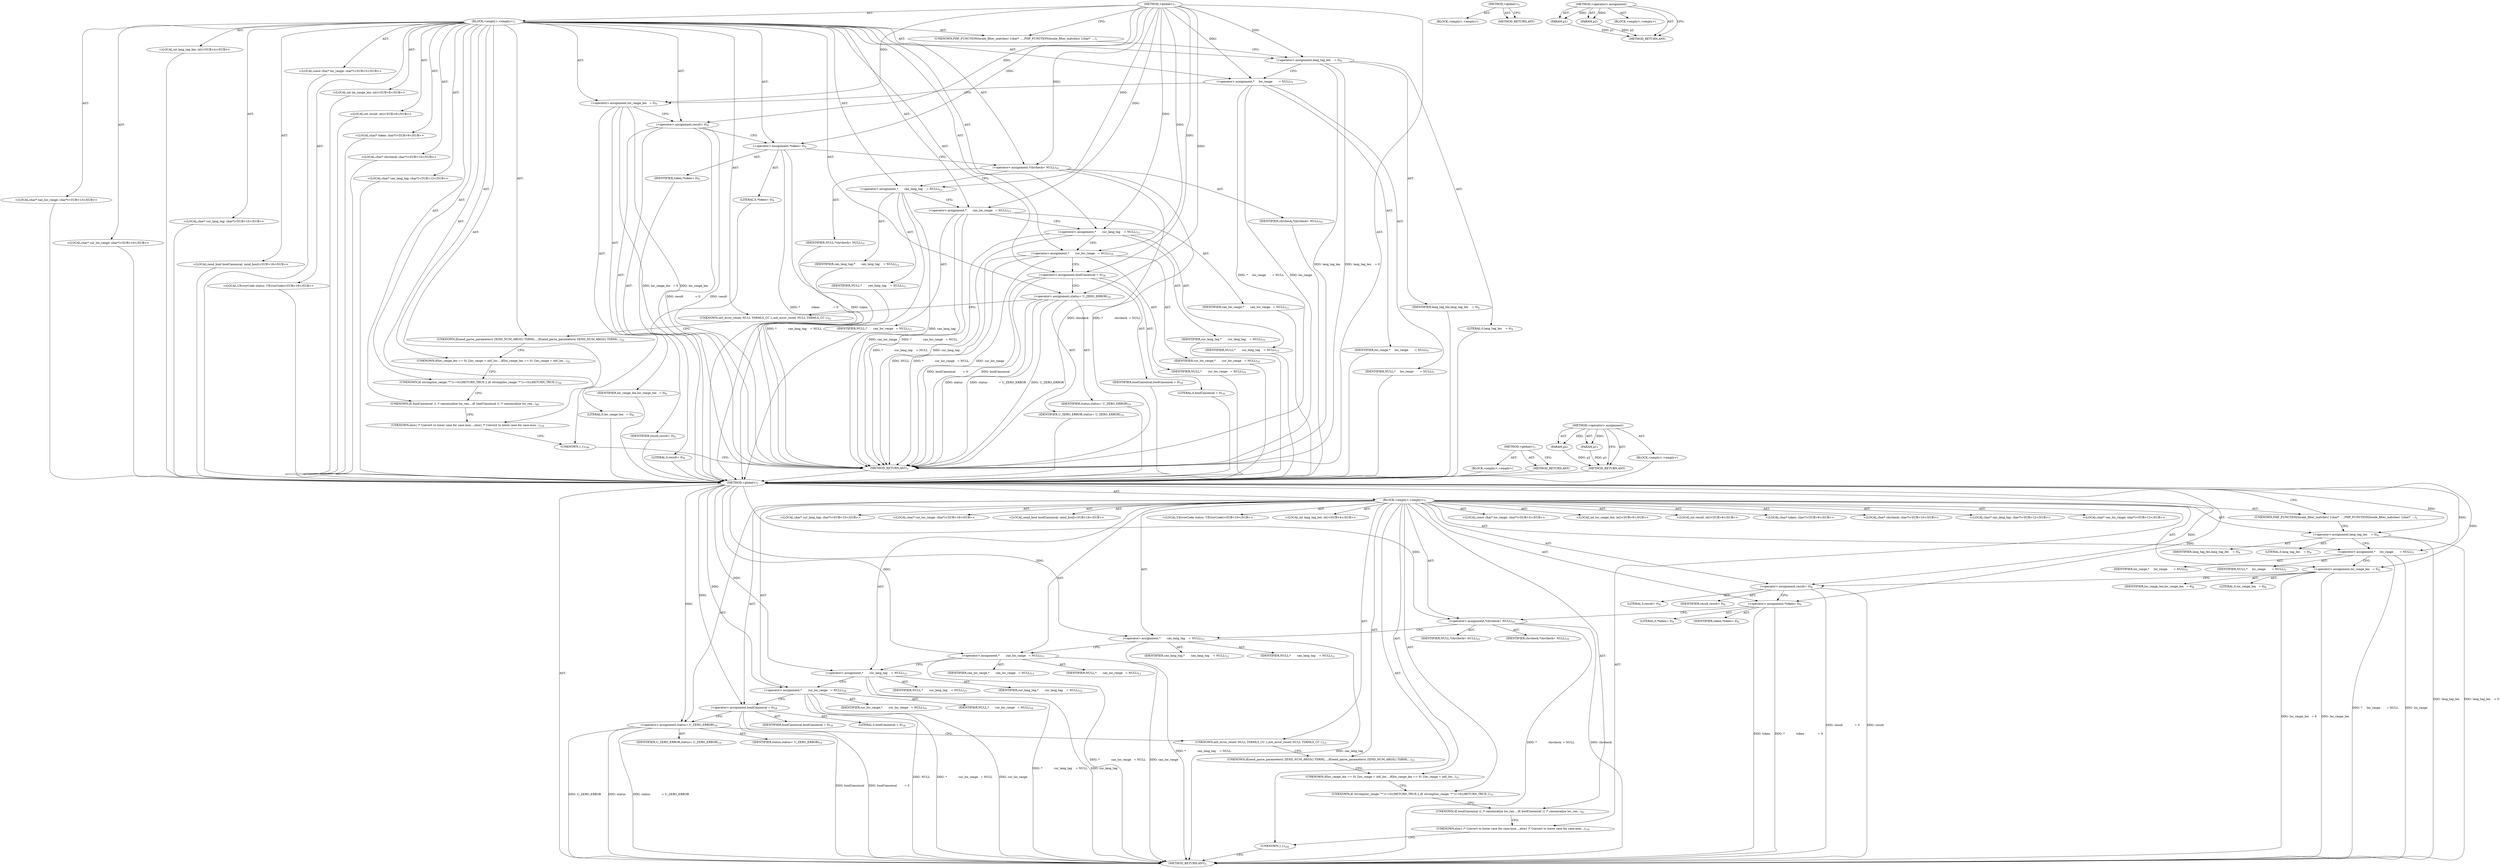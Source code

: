 digraph "&lt;operator&gt;.assignment" {
vulnerable_6 [label=<(METHOD,&lt;global&gt;)<SUB>1</SUB>>];
vulnerable_7 [label=<(BLOCK,&lt;empty&gt;,&lt;empty&gt;)<SUB>1</SUB>>];
vulnerable_8 [label=<(UNKNOWN,PHP_FUNCTION(locale_filter_matches)
 {
	char*  ...,PHP_FUNCTION(locale_filter_matches)
 {
	char*  ...)<SUB>1</SUB>>];
vulnerable_9 [label="<(LOCAL,int lang_tag_len: int)<SUB>4</SUB>>"];
vulnerable_10 [label=<(&lt;operator&gt;.assignment,lang_tag_len    = 0)<SUB>4</SUB>>];
vulnerable_11 [label=<(IDENTIFIER,lang_tag_len,lang_tag_len    = 0)<SUB>4</SUB>>];
vulnerable_12 [label=<(LITERAL,0,lang_tag_len    = 0)<SUB>4</SUB>>];
vulnerable_13 [label="<(LOCAL,const char* loc_range: char*)<SUB>5</SUB>>"];
vulnerable_14 [label=<(&lt;operator&gt;.assignment,*     loc_range       = NULL)<SUB>5</SUB>>];
vulnerable_15 [label=<(IDENTIFIER,loc_range,*     loc_range       = NULL)<SUB>5</SUB>>];
vulnerable_16 [label=<(IDENTIFIER,NULL,*     loc_range       = NULL)<SUB>5</SUB>>];
vulnerable_17 [label="<(LOCAL,int loc_range_len: int)<SUB>6</SUB>>"];
vulnerable_18 [label=<(&lt;operator&gt;.assignment,loc_range_len   = 0)<SUB>6</SUB>>];
vulnerable_19 [label=<(IDENTIFIER,loc_range_len,loc_range_len   = 0)<SUB>6</SUB>>];
vulnerable_20 [label=<(LITERAL,0,loc_range_len   = 0)<SUB>6</SUB>>];
vulnerable_21 [label="<(LOCAL,int result: int)<SUB>8</SUB>>"];
vulnerable_22 [label=<(&lt;operator&gt;.assignment,result		= 0)<SUB>8</SUB>>];
vulnerable_23 [label=<(IDENTIFIER,result,result		= 0)<SUB>8</SUB>>];
vulnerable_24 [label=<(LITERAL,0,result		= 0)<SUB>8</SUB>>];
vulnerable_25 [label="<(LOCAL,char* token: char*)<SUB>9</SUB>>"];
vulnerable_26 [label=<(&lt;operator&gt;.assignment,*		token		= 0)<SUB>9</SUB>>];
vulnerable_27 [label=<(IDENTIFIER,token,*		token		= 0)<SUB>9</SUB>>];
vulnerable_28 [label=<(LITERAL,0,*		token		= 0)<SUB>9</SUB>>];
vulnerable_29 [label="<(LOCAL,char* chrcheck: char*)<SUB>10</SUB>>"];
vulnerable_30 [label=<(&lt;operator&gt;.assignment,*		chrcheck	= NULL)<SUB>10</SUB>>];
vulnerable_31 [label=<(IDENTIFIER,chrcheck,*		chrcheck	= NULL)<SUB>10</SUB>>];
vulnerable_32 [label=<(IDENTIFIER,NULL,*		chrcheck	= NULL)<SUB>10</SUB>>];
vulnerable_33 [label="<(LOCAL,char* can_lang_tag: char*)<SUB>12</SUB>>"];
vulnerable_34 [label=<(&lt;operator&gt;.assignment,*       	can_lang_tag    = NULL)<SUB>12</SUB>>];
vulnerable_35 [label=<(IDENTIFIER,can_lang_tag,*       	can_lang_tag    = NULL)<SUB>12</SUB>>];
vulnerable_36 [label=<(IDENTIFIER,NULL,*       	can_lang_tag    = NULL)<SUB>12</SUB>>];
vulnerable_37 [label="<(LOCAL,char* can_loc_range: char*)<SUB>13</SUB>>"];
vulnerable_38 [label=<(&lt;operator&gt;.assignment,*       	can_loc_range   = NULL)<SUB>13</SUB>>];
vulnerable_39 [label=<(IDENTIFIER,can_loc_range,*       	can_loc_range   = NULL)<SUB>13</SUB>>];
vulnerable_40 [label=<(IDENTIFIER,NULL,*       	can_loc_range   = NULL)<SUB>13</SUB>>];
vulnerable_41 [label="<(LOCAL,char* cur_lang_tag: char*)<SUB>15</SUB>>"];
vulnerable_42 [label=<(&lt;operator&gt;.assignment,*       	cur_lang_tag    = NULL)<SUB>15</SUB>>];
vulnerable_43 [label=<(IDENTIFIER,cur_lang_tag,*       	cur_lang_tag    = NULL)<SUB>15</SUB>>];
vulnerable_44 [label=<(IDENTIFIER,NULL,*       	cur_lang_tag    = NULL)<SUB>15</SUB>>];
vulnerable_45 [label="<(LOCAL,char* cur_loc_range: char*)<SUB>16</SUB>>"];
vulnerable_46 [label=<(&lt;operator&gt;.assignment,*       	cur_loc_range   = NULL)<SUB>16</SUB>>];
vulnerable_47 [label=<(IDENTIFIER,cur_loc_range,*       	cur_loc_range   = NULL)<SUB>16</SUB>>];
vulnerable_48 [label=<(IDENTIFIER,NULL,*       	cur_loc_range   = NULL)<SUB>16</SUB>>];
vulnerable_49 [label="<(LOCAL,zend_bool boolCanonical: zend_bool)<SUB>18</SUB>>"];
vulnerable_50 [label=<(&lt;operator&gt;.assignment,boolCanonical 	= 0)<SUB>18</SUB>>];
vulnerable_51 [label=<(IDENTIFIER,boolCanonical,boolCanonical 	= 0)<SUB>18</SUB>>];
vulnerable_52 [label=<(LITERAL,0,boolCanonical 	= 0)<SUB>18</SUB>>];
vulnerable_53 [label="<(LOCAL,UErrorCode status: UErrorCode)<SUB>19</SUB>>"];
vulnerable_54 [label=<(&lt;operator&gt;.assignment,status		= U_ZERO_ERROR)<SUB>19</SUB>>];
vulnerable_55 [label=<(IDENTIFIER,status,status		= U_ZERO_ERROR)<SUB>19</SUB>>];
vulnerable_56 [label=<(IDENTIFIER,U_ZERO_ERROR,status		= U_ZERO_ERROR)<SUB>19</SUB>>];
vulnerable_57 [label=<(UNKNOWN,intl_error_reset( NULL TSRMLS_CC );,intl_error_reset( NULL TSRMLS_CC );)<SUB>21</SUB>>];
vulnerable_58 [label=<(UNKNOWN,if(zend_parse_parameters( ZEND_NUM_ARGS() TSRML...,if(zend_parse_parameters( ZEND_NUM_ARGS() TSRML...)<SUB>22</SUB>>];
vulnerable_59 [label=<(UNKNOWN,if(loc_range_len == 0) {
		loc_range = intl_loc...,if(loc_range_len == 0) {
		loc_range = intl_loc...)<SUB>32</SUB>>];
vulnerable_60 [label=<(UNKNOWN,if( strcmp(loc_range,&quot;*&quot;)==0){
		RETURN_TRUE;
	},if( strcmp(loc_range,&quot;*&quot;)==0){
		RETURN_TRUE;
	})<SUB>36</SUB>>];
vulnerable_61 [label=<(UNKNOWN,if( boolCanonical ){
 		/* canonicalize loc_ran...,if( boolCanonical ){
 		/* canonicalize loc_ran...)<SUB>40</SUB>>];
vulnerable_62 [label=<(UNKNOWN,else{
 		/* Convert to lower case for case-inse...,else{
 		/* Convert to lower case for case-inse...)<SUB>116</SUB>>];
vulnerable_63 [label=<(UNKNOWN,},})<SUB>158</SUB>>];
vulnerable_64 [label=<(METHOD_RETURN,ANY)<SUB>1</SUB>>];
vulnerable_77 [label=<(METHOD,&lt;global&gt;)<SUB>1</SUB>>];
vulnerable_78 [label=<(BLOCK,&lt;empty&gt;,&lt;empty&gt;)>];
vulnerable_79 [label=<(METHOD_RETURN,ANY)>];
vulnerable_83 [label=<(METHOD,&lt;operator&gt;.assignment)>];
vulnerable_84 [label=<(PARAM,p1)>];
vulnerable_85 [label=<(PARAM,p2)>];
vulnerable_86 [label=<(BLOCK,&lt;empty&gt;,&lt;empty&gt;)>];
vulnerable_87 [label=<(METHOD_RETURN,ANY)>];
fixed_6 [label=<(METHOD,&lt;global&gt;)<SUB>1</SUB>>];
fixed_7 [label=<(BLOCK,&lt;empty&gt;,&lt;empty&gt;)<SUB>1</SUB>>];
fixed_8 [label=<(UNKNOWN,PHP_FUNCTION(locale_filter_matches)
 {
	char*  ...,PHP_FUNCTION(locale_filter_matches)
 {
	char*  ...)<SUB>1</SUB>>];
fixed_9 [label="<(LOCAL,int lang_tag_len: int)<SUB>4</SUB>>"];
fixed_10 [label=<(&lt;operator&gt;.assignment,lang_tag_len    = 0)<SUB>4</SUB>>];
fixed_11 [label=<(IDENTIFIER,lang_tag_len,lang_tag_len    = 0)<SUB>4</SUB>>];
fixed_12 [label=<(LITERAL,0,lang_tag_len    = 0)<SUB>4</SUB>>];
fixed_13 [label="<(LOCAL,const char* loc_range: char*)<SUB>5</SUB>>"];
fixed_14 [label=<(&lt;operator&gt;.assignment,*     loc_range       = NULL)<SUB>5</SUB>>];
fixed_15 [label=<(IDENTIFIER,loc_range,*     loc_range       = NULL)<SUB>5</SUB>>];
fixed_16 [label=<(IDENTIFIER,NULL,*     loc_range       = NULL)<SUB>5</SUB>>];
fixed_17 [label="<(LOCAL,int loc_range_len: int)<SUB>6</SUB>>"];
fixed_18 [label=<(&lt;operator&gt;.assignment,loc_range_len   = 0)<SUB>6</SUB>>];
fixed_19 [label=<(IDENTIFIER,loc_range_len,loc_range_len   = 0)<SUB>6</SUB>>];
fixed_20 [label=<(LITERAL,0,loc_range_len   = 0)<SUB>6</SUB>>];
fixed_21 [label="<(LOCAL,int result: int)<SUB>8</SUB>>"];
fixed_22 [label=<(&lt;operator&gt;.assignment,result		= 0)<SUB>8</SUB>>];
fixed_23 [label=<(IDENTIFIER,result,result		= 0)<SUB>8</SUB>>];
fixed_24 [label=<(LITERAL,0,result		= 0)<SUB>8</SUB>>];
fixed_25 [label="<(LOCAL,char* token: char*)<SUB>9</SUB>>"];
fixed_26 [label=<(&lt;operator&gt;.assignment,*		token		= 0)<SUB>9</SUB>>];
fixed_27 [label=<(IDENTIFIER,token,*		token		= 0)<SUB>9</SUB>>];
fixed_28 [label=<(LITERAL,0,*		token		= 0)<SUB>9</SUB>>];
fixed_29 [label="<(LOCAL,char* chrcheck: char*)<SUB>10</SUB>>"];
fixed_30 [label=<(&lt;operator&gt;.assignment,*		chrcheck	= NULL)<SUB>10</SUB>>];
fixed_31 [label=<(IDENTIFIER,chrcheck,*		chrcheck	= NULL)<SUB>10</SUB>>];
fixed_32 [label=<(IDENTIFIER,NULL,*		chrcheck	= NULL)<SUB>10</SUB>>];
fixed_33 [label="<(LOCAL,char* can_lang_tag: char*)<SUB>12</SUB>>"];
fixed_34 [label=<(&lt;operator&gt;.assignment,*       	can_lang_tag    = NULL)<SUB>12</SUB>>];
fixed_35 [label=<(IDENTIFIER,can_lang_tag,*       	can_lang_tag    = NULL)<SUB>12</SUB>>];
fixed_36 [label=<(IDENTIFIER,NULL,*       	can_lang_tag    = NULL)<SUB>12</SUB>>];
fixed_37 [label="<(LOCAL,char* can_loc_range: char*)<SUB>13</SUB>>"];
fixed_38 [label=<(&lt;operator&gt;.assignment,*       	can_loc_range   = NULL)<SUB>13</SUB>>];
fixed_39 [label=<(IDENTIFIER,can_loc_range,*       	can_loc_range   = NULL)<SUB>13</SUB>>];
fixed_40 [label=<(IDENTIFIER,NULL,*       	can_loc_range   = NULL)<SUB>13</SUB>>];
fixed_41 [label="<(LOCAL,char* cur_lang_tag: char*)<SUB>15</SUB>>"];
fixed_42 [label=<(&lt;operator&gt;.assignment,*       	cur_lang_tag    = NULL)<SUB>15</SUB>>];
fixed_43 [label=<(IDENTIFIER,cur_lang_tag,*       	cur_lang_tag    = NULL)<SUB>15</SUB>>];
fixed_44 [label=<(IDENTIFIER,NULL,*       	cur_lang_tag    = NULL)<SUB>15</SUB>>];
fixed_45 [label="<(LOCAL,char* cur_loc_range: char*)<SUB>16</SUB>>"];
fixed_46 [label=<(&lt;operator&gt;.assignment,*       	cur_loc_range   = NULL)<SUB>16</SUB>>];
fixed_47 [label=<(IDENTIFIER,cur_loc_range,*       	cur_loc_range   = NULL)<SUB>16</SUB>>];
fixed_48 [label=<(IDENTIFIER,NULL,*       	cur_loc_range   = NULL)<SUB>16</SUB>>];
fixed_49 [label="<(LOCAL,zend_bool boolCanonical: zend_bool)<SUB>18</SUB>>"];
fixed_50 [label=<(&lt;operator&gt;.assignment,boolCanonical 	= 0)<SUB>18</SUB>>];
fixed_51 [label=<(IDENTIFIER,boolCanonical,boolCanonical 	= 0)<SUB>18</SUB>>];
fixed_52 [label=<(LITERAL,0,boolCanonical 	= 0)<SUB>18</SUB>>];
fixed_53 [label="<(LOCAL,UErrorCode status: UErrorCode)<SUB>19</SUB>>"];
fixed_54 [label=<(&lt;operator&gt;.assignment,status		= U_ZERO_ERROR)<SUB>19</SUB>>];
fixed_55 [label=<(IDENTIFIER,status,status		= U_ZERO_ERROR)<SUB>19</SUB>>];
fixed_56 [label=<(IDENTIFIER,U_ZERO_ERROR,status		= U_ZERO_ERROR)<SUB>19</SUB>>];
fixed_57 [label=<(UNKNOWN,intl_error_reset( NULL TSRMLS_CC );,intl_error_reset( NULL TSRMLS_CC );)<SUB>21</SUB>>];
fixed_58 [label=<(UNKNOWN,if(zend_parse_parameters( ZEND_NUM_ARGS() TSRML...,if(zend_parse_parameters( ZEND_NUM_ARGS() TSRML...)<SUB>23</SUB>>];
fixed_59 [label=<(UNKNOWN,if(loc_range_len == 0) {
		loc_range = intl_loc...,if(loc_range_len == 0) {
		loc_range = intl_loc...)<SUB>33</SUB>>];
fixed_60 [label=<(UNKNOWN,if( strcmp(loc_range,&quot;*&quot;)==0){
		RETURN_TRUE;
	},if( strcmp(loc_range,&quot;*&quot;)==0){
		RETURN_TRUE;
	})<SUB>37</SUB>>];
fixed_61 [label=<(UNKNOWN,if( boolCanonical ){
 		/* canonicalize loc_ran...,if( boolCanonical ){
 		/* canonicalize loc_ran...)<SUB>41</SUB>>];
fixed_62 [label=<(UNKNOWN,else{
 		/* Convert to lower case for case-inse...,else{
 		/* Convert to lower case for case-inse...)<SUB>118</SUB>>];
fixed_63 [label=<(UNKNOWN,},})<SUB>162</SUB>>];
fixed_64 [label=<(METHOD_RETURN,ANY)<SUB>1</SUB>>];
fixed_77 [label=<(METHOD,&lt;global&gt;)<SUB>1</SUB>>];
fixed_78 [label=<(BLOCK,&lt;empty&gt;,&lt;empty&gt;)>];
fixed_79 [label=<(METHOD_RETURN,ANY)>];
fixed_83 [label=<(METHOD,&lt;operator&gt;.assignment)>];
fixed_84 [label=<(PARAM,p1)>];
fixed_85 [label=<(PARAM,p2)>];
fixed_86 [label=<(BLOCK,&lt;empty&gt;,&lt;empty&gt;)>];
fixed_87 [label=<(METHOD_RETURN,ANY)>];
vulnerable_6 -> vulnerable_7  [key=0, label="AST: "];
vulnerable_6 -> vulnerable_64  [key=0, label="AST: "];
vulnerable_6 -> vulnerable_8  [key=0, label="CFG: "];
vulnerable_6 -> vulnerable_10  [key=0, label="DDG: "];
vulnerable_6 -> vulnerable_14  [key=0, label="DDG: "];
vulnerable_6 -> vulnerable_18  [key=0, label="DDG: "];
vulnerable_6 -> vulnerable_22  [key=0, label="DDG: "];
vulnerable_6 -> vulnerable_26  [key=0, label="DDG: "];
vulnerable_6 -> vulnerable_30  [key=0, label="DDG: "];
vulnerable_6 -> vulnerable_34  [key=0, label="DDG: "];
vulnerable_6 -> vulnerable_38  [key=0, label="DDG: "];
vulnerable_6 -> vulnerable_42  [key=0, label="DDG: "];
vulnerable_6 -> vulnerable_46  [key=0, label="DDG: "];
vulnerable_6 -> vulnerable_50  [key=0, label="DDG: "];
vulnerable_6 -> vulnerable_54  [key=0, label="DDG: "];
vulnerable_7 -> vulnerable_8  [key=0, label="AST: "];
vulnerable_7 -> vulnerable_9  [key=0, label="AST: "];
vulnerable_7 -> vulnerable_10  [key=0, label="AST: "];
vulnerable_7 -> vulnerable_13  [key=0, label="AST: "];
vulnerable_7 -> vulnerable_14  [key=0, label="AST: "];
vulnerable_7 -> vulnerable_17  [key=0, label="AST: "];
vulnerable_7 -> vulnerable_18  [key=0, label="AST: "];
vulnerable_7 -> vulnerable_21  [key=0, label="AST: "];
vulnerable_7 -> vulnerable_22  [key=0, label="AST: "];
vulnerable_7 -> vulnerable_25  [key=0, label="AST: "];
vulnerable_7 -> vulnerable_26  [key=0, label="AST: "];
vulnerable_7 -> vulnerable_29  [key=0, label="AST: "];
vulnerable_7 -> vulnerable_30  [key=0, label="AST: "];
vulnerable_7 -> vulnerable_33  [key=0, label="AST: "];
vulnerable_7 -> vulnerable_34  [key=0, label="AST: "];
vulnerable_7 -> vulnerable_37  [key=0, label="AST: "];
vulnerable_7 -> vulnerable_38  [key=0, label="AST: "];
vulnerable_7 -> vulnerable_41  [key=0, label="AST: "];
vulnerable_7 -> vulnerable_42  [key=0, label="AST: "];
vulnerable_7 -> vulnerable_45  [key=0, label="AST: "];
vulnerable_7 -> vulnerable_46  [key=0, label="AST: "];
vulnerable_7 -> vulnerable_49  [key=0, label="AST: "];
vulnerable_7 -> vulnerable_50  [key=0, label="AST: "];
vulnerable_7 -> vulnerable_53  [key=0, label="AST: "];
vulnerable_7 -> vulnerable_54  [key=0, label="AST: "];
vulnerable_7 -> vulnerable_57  [key=0, label="AST: "];
vulnerable_7 -> vulnerable_58  [key=0, label="AST: "];
vulnerable_7 -> vulnerable_59  [key=0, label="AST: "];
vulnerable_7 -> vulnerable_60  [key=0, label="AST: "];
vulnerable_7 -> vulnerable_61  [key=0, label="AST: "];
vulnerable_7 -> vulnerable_62  [key=0, label="AST: "];
vulnerable_7 -> vulnerable_63  [key=0, label="AST: "];
vulnerable_8 -> vulnerable_10  [key=0, label="CFG: "];
vulnerable_9 -> fixed_6  [key=0];
vulnerable_10 -> vulnerable_11  [key=0, label="AST: "];
vulnerable_10 -> vulnerable_12  [key=0, label="AST: "];
vulnerable_10 -> vulnerable_14  [key=0, label="CFG: "];
vulnerable_10 -> vulnerable_64  [key=0, label="DDG: lang_tag_len"];
vulnerable_10 -> vulnerable_64  [key=1, label="DDG: lang_tag_len    = 0"];
vulnerable_11 -> fixed_6  [key=0];
vulnerable_12 -> fixed_6  [key=0];
vulnerable_13 -> fixed_6  [key=0];
vulnerable_14 -> vulnerable_15  [key=0, label="AST: "];
vulnerable_14 -> vulnerable_16  [key=0, label="AST: "];
vulnerable_14 -> vulnerable_18  [key=0, label="CFG: "];
vulnerable_14 -> vulnerable_64  [key=0, label="DDG: loc_range"];
vulnerable_14 -> vulnerable_64  [key=1, label="DDG: *     loc_range       = NULL"];
vulnerable_15 -> fixed_6  [key=0];
vulnerable_16 -> fixed_6  [key=0];
vulnerable_17 -> fixed_6  [key=0];
vulnerable_18 -> vulnerable_19  [key=0, label="AST: "];
vulnerable_18 -> vulnerable_20  [key=0, label="AST: "];
vulnerable_18 -> vulnerable_22  [key=0, label="CFG: "];
vulnerable_18 -> vulnerable_64  [key=0, label="DDG: loc_range_len"];
vulnerable_18 -> vulnerable_64  [key=1, label="DDG: loc_range_len   = 0"];
vulnerable_19 -> fixed_6  [key=0];
vulnerable_20 -> fixed_6  [key=0];
vulnerable_21 -> fixed_6  [key=0];
vulnerable_22 -> vulnerable_23  [key=0, label="AST: "];
vulnerable_22 -> vulnerable_24  [key=0, label="AST: "];
vulnerable_22 -> vulnerable_26  [key=0, label="CFG: "];
vulnerable_22 -> vulnerable_64  [key=0, label="DDG: result"];
vulnerable_22 -> vulnerable_64  [key=1, label="DDG: result		= 0"];
vulnerable_23 -> fixed_6  [key=0];
vulnerable_24 -> fixed_6  [key=0];
vulnerable_25 -> fixed_6  [key=0];
vulnerable_26 -> vulnerable_27  [key=0, label="AST: "];
vulnerable_26 -> vulnerable_28  [key=0, label="AST: "];
vulnerable_26 -> vulnerable_30  [key=0, label="CFG: "];
vulnerable_26 -> vulnerable_64  [key=0, label="DDG: token"];
vulnerable_26 -> vulnerable_64  [key=1, label="DDG: *		token		= 0"];
vulnerable_27 -> fixed_6  [key=0];
vulnerable_28 -> fixed_6  [key=0];
vulnerable_29 -> fixed_6  [key=0];
vulnerable_30 -> vulnerable_31  [key=0, label="AST: "];
vulnerable_30 -> vulnerable_32  [key=0, label="AST: "];
vulnerable_30 -> vulnerable_34  [key=0, label="CFG: "];
vulnerable_30 -> vulnerable_64  [key=0, label="DDG: chrcheck"];
vulnerable_30 -> vulnerable_64  [key=1, label="DDG: *		chrcheck	= NULL"];
vulnerable_31 -> fixed_6  [key=0];
vulnerable_32 -> fixed_6  [key=0];
vulnerable_33 -> fixed_6  [key=0];
vulnerable_34 -> vulnerable_35  [key=0, label="AST: "];
vulnerable_34 -> vulnerable_36  [key=0, label="AST: "];
vulnerable_34 -> vulnerable_38  [key=0, label="CFG: "];
vulnerable_34 -> vulnerable_64  [key=0, label="DDG: can_lang_tag"];
vulnerable_34 -> vulnerable_64  [key=1, label="DDG: *       	can_lang_tag    = NULL"];
vulnerable_35 -> fixed_6  [key=0];
vulnerable_36 -> fixed_6  [key=0];
vulnerable_37 -> fixed_6  [key=0];
vulnerable_38 -> vulnerable_39  [key=0, label="AST: "];
vulnerable_38 -> vulnerable_40  [key=0, label="AST: "];
vulnerable_38 -> vulnerable_42  [key=0, label="CFG: "];
vulnerable_38 -> vulnerable_64  [key=0, label="DDG: can_loc_range"];
vulnerable_38 -> vulnerable_64  [key=1, label="DDG: *       	can_loc_range   = NULL"];
vulnerable_39 -> fixed_6  [key=0];
vulnerable_40 -> fixed_6  [key=0];
vulnerable_41 -> fixed_6  [key=0];
vulnerable_42 -> vulnerable_43  [key=0, label="AST: "];
vulnerable_42 -> vulnerable_44  [key=0, label="AST: "];
vulnerable_42 -> vulnerable_46  [key=0, label="CFG: "];
vulnerable_42 -> vulnerable_64  [key=0, label="DDG: cur_lang_tag"];
vulnerable_42 -> vulnerable_64  [key=1, label="DDG: *       	cur_lang_tag    = NULL"];
vulnerable_43 -> fixed_6  [key=0];
vulnerable_44 -> fixed_6  [key=0];
vulnerable_45 -> fixed_6  [key=0];
vulnerable_46 -> vulnerable_47  [key=0, label="AST: "];
vulnerable_46 -> vulnerable_48  [key=0, label="AST: "];
vulnerable_46 -> vulnerable_50  [key=0, label="CFG: "];
vulnerable_46 -> vulnerable_64  [key=0, label="DDG: cur_loc_range"];
vulnerable_46 -> vulnerable_64  [key=1, label="DDG: NULL"];
vulnerable_46 -> vulnerable_64  [key=2, label="DDG: *       	cur_loc_range   = NULL"];
vulnerable_47 -> fixed_6  [key=0];
vulnerable_48 -> fixed_6  [key=0];
vulnerable_49 -> fixed_6  [key=0];
vulnerable_50 -> vulnerable_51  [key=0, label="AST: "];
vulnerable_50 -> vulnerable_52  [key=0, label="AST: "];
vulnerable_50 -> vulnerable_54  [key=0, label="CFG: "];
vulnerable_50 -> vulnerable_64  [key=0, label="DDG: boolCanonical"];
vulnerable_50 -> vulnerable_64  [key=1, label="DDG: boolCanonical 	= 0"];
vulnerable_51 -> fixed_6  [key=0];
vulnerable_52 -> fixed_6  [key=0];
vulnerable_53 -> fixed_6  [key=0];
vulnerable_54 -> vulnerable_55  [key=0, label="AST: "];
vulnerable_54 -> vulnerable_56  [key=0, label="AST: "];
vulnerable_54 -> vulnerable_57  [key=0, label="CFG: "];
vulnerable_54 -> vulnerable_64  [key=0, label="DDG: status"];
vulnerable_54 -> vulnerable_64  [key=1, label="DDG: status		= U_ZERO_ERROR"];
vulnerable_54 -> vulnerable_64  [key=2, label="DDG: U_ZERO_ERROR"];
vulnerable_55 -> fixed_6  [key=0];
vulnerable_56 -> fixed_6  [key=0];
vulnerable_57 -> vulnerable_58  [key=0, label="CFG: "];
vulnerable_58 -> vulnerable_59  [key=0, label="CFG: "];
vulnerable_59 -> vulnerable_60  [key=0, label="CFG: "];
vulnerable_60 -> vulnerable_61  [key=0, label="CFG: "];
vulnerable_61 -> vulnerable_62  [key=0, label="CFG: "];
vulnerable_62 -> vulnerable_63  [key=0, label="CFG: "];
vulnerable_63 -> vulnerable_64  [key=0, label="CFG: "];
vulnerable_64 -> fixed_6  [key=0];
vulnerable_77 -> vulnerable_78  [key=0, label="AST: "];
vulnerable_77 -> vulnerable_79  [key=0, label="AST: "];
vulnerable_77 -> vulnerable_79  [key=1, label="CFG: "];
vulnerable_78 -> fixed_6  [key=0];
vulnerable_79 -> fixed_6  [key=0];
vulnerable_83 -> vulnerable_84  [key=0, label="AST: "];
vulnerable_83 -> vulnerable_84  [key=1, label="DDG: "];
vulnerable_83 -> vulnerable_86  [key=0, label="AST: "];
vulnerable_83 -> vulnerable_85  [key=0, label="AST: "];
vulnerable_83 -> vulnerable_85  [key=1, label="DDG: "];
vulnerable_83 -> vulnerable_87  [key=0, label="AST: "];
vulnerable_83 -> vulnerable_87  [key=1, label="CFG: "];
vulnerable_84 -> vulnerable_87  [key=0, label="DDG: p1"];
vulnerable_85 -> vulnerable_87  [key=0, label="DDG: p2"];
vulnerable_86 -> fixed_6  [key=0];
vulnerable_87 -> fixed_6  [key=0];
fixed_6 -> fixed_7  [key=0, label="AST: "];
fixed_6 -> fixed_64  [key=0, label="AST: "];
fixed_6 -> fixed_8  [key=0, label="CFG: "];
fixed_6 -> fixed_10  [key=0, label="DDG: "];
fixed_6 -> fixed_14  [key=0, label="DDG: "];
fixed_6 -> fixed_18  [key=0, label="DDG: "];
fixed_6 -> fixed_22  [key=0, label="DDG: "];
fixed_6 -> fixed_26  [key=0, label="DDG: "];
fixed_6 -> fixed_30  [key=0, label="DDG: "];
fixed_6 -> fixed_34  [key=0, label="DDG: "];
fixed_6 -> fixed_38  [key=0, label="DDG: "];
fixed_6 -> fixed_42  [key=0, label="DDG: "];
fixed_6 -> fixed_46  [key=0, label="DDG: "];
fixed_6 -> fixed_50  [key=0, label="DDG: "];
fixed_6 -> fixed_54  [key=0, label="DDG: "];
fixed_7 -> fixed_8  [key=0, label="AST: "];
fixed_7 -> fixed_9  [key=0, label="AST: "];
fixed_7 -> fixed_10  [key=0, label="AST: "];
fixed_7 -> fixed_13  [key=0, label="AST: "];
fixed_7 -> fixed_14  [key=0, label="AST: "];
fixed_7 -> fixed_17  [key=0, label="AST: "];
fixed_7 -> fixed_18  [key=0, label="AST: "];
fixed_7 -> fixed_21  [key=0, label="AST: "];
fixed_7 -> fixed_22  [key=0, label="AST: "];
fixed_7 -> fixed_25  [key=0, label="AST: "];
fixed_7 -> fixed_26  [key=0, label="AST: "];
fixed_7 -> fixed_29  [key=0, label="AST: "];
fixed_7 -> fixed_30  [key=0, label="AST: "];
fixed_7 -> fixed_33  [key=0, label="AST: "];
fixed_7 -> fixed_34  [key=0, label="AST: "];
fixed_7 -> fixed_37  [key=0, label="AST: "];
fixed_7 -> fixed_38  [key=0, label="AST: "];
fixed_7 -> fixed_41  [key=0, label="AST: "];
fixed_7 -> fixed_42  [key=0, label="AST: "];
fixed_7 -> fixed_45  [key=0, label="AST: "];
fixed_7 -> fixed_46  [key=0, label="AST: "];
fixed_7 -> fixed_49  [key=0, label="AST: "];
fixed_7 -> fixed_50  [key=0, label="AST: "];
fixed_7 -> fixed_53  [key=0, label="AST: "];
fixed_7 -> fixed_54  [key=0, label="AST: "];
fixed_7 -> fixed_57  [key=0, label="AST: "];
fixed_7 -> fixed_58  [key=0, label="AST: "];
fixed_7 -> fixed_59  [key=0, label="AST: "];
fixed_7 -> fixed_60  [key=0, label="AST: "];
fixed_7 -> fixed_61  [key=0, label="AST: "];
fixed_7 -> fixed_62  [key=0, label="AST: "];
fixed_7 -> fixed_63  [key=0, label="AST: "];
fixed_8 -> fixed_10  [key=0, label="CFG: "];
fixed_10 -> fixed_11  [key=0, label="AST: "];
fixed_10 -> fixed_12  [key=0, label="AST: "];
fixed_10 -> fixed_14  [key=0, label="CFG: "];
fixed_10 -> fixed_64  [key=0, label="DDG: lang_tag_len"];
fixed_10 -> fixed_64  [key=1, label="DDG: lang_tag_len    = 0"];
fixed_14 -> fixed_15  [key=0, label="AST: "];
fixed_14 -> fixed_16  [key=0, label="AST: "];
fixed_14 -> fixed_18  [key=0, label="CFG: "];
fixed_14 -> fixed_64  [key=0, label="DDG: loc_range"];
fixed_14 -> fixed_64  [key=1, label="DDG: *     loc_range       = NULL"];
fixed_18 -> fixed_19  [key=0, label="AST: "];
fixed_18 -> fixed_20  [key=0, label="AST: "];
fixed_18 -> fixed_22  [key=0, label="CFG: "];
fixed_18 -> fixed_64  [key=0, label="DDG: loc_range_len"];
fixed_18 -> fixed_64  [key=1, label="DDG: loc_range_len   = 0"];
fixed_22 -> fixed_23  [key=0, label="AST: "];
fixed_22 -> fixed_24  [key=0, label="AST: "];
fixed_22 -> fixed_26  [key=0, label="CFG: "];
fixed_22 -> fixed_64  [key=0, label="DDG: result"];
fixed_22 -> fixed_64  [key=1, label="DDG: result		= 0"];
fixed_26 -> fixed_27  [key=0, label="AST: "];
fixed_26 -> fixed_28  [key=0, label="AST: "];
fixed_26 -> fixed_30  [key=0, label="CFG: "];
fixed_26 -> fixed_64  [key=0, label="DDG: token"];
fixed_26 -> fixed_64  [key=1, label="DDG: *		token		= 0"];
fixed_30 -> fixed_31  [key=0, label="AST: "];
fixed_30 -> fixed_32  [key=0, label="AST: "];
fixed_30 -> fixed_34  [key=0, label="CFG: "];
fixed_30 -> fixed_64  [key=0, label="DDG: chrcheck"];
fixed_30 -> fixed_64  [key=1, label="DDG: *		chrcheck	= NULL"];
fixed_34 -> fixed_35  [key=0, label="AST: "];
fixed_34 -> fixed_36  [key=0, label="AST: "];
fixed_34 -> fixed_38  [key=0, label="CFG: "];
fixed_34 -> fixed_64  [key=0, label="DDG: can_lang_tag"];
fixed_34 -> fixed_64  [key=1, label="DDG: *       	can_lang_tag    = NULL"];
fixed_38 -> fixed_39  [key=0, label="AST: "];
fixed_38 -> fixed_40  [key=0, label="AST: "];
fixed_38 -> fixed_42  [key=0, label="CFG: "];
fixed_38 -> fixed_64  [key=0, label="DDG: can_loc_range"];
fixed_38 -> fixed_64  [key=1, label="DDG: *       	can_loc_range   = NULL"];
fixed_42 -> fixed_43  [key=0, label="AST: "];
fixed_42 -> fixed_44  [key=0, label="AST: "];
fixed_42 -> fixed_46  [key=0, label="CFG: "];
fixed_42 -> fixed_64  [key=0, label="DDG: cur_lang_tag"];
fixed_42 -> fixed_64  [key=1, label="DDG: *       	cur_lang_tag    = NULL"];
fixed_46 -> fixed_47  [key=0, label="AST: "];
fixed_46 -> fixed_48  [key=0, label="AST: "];
fixed_46 -> fixed_50  [key=0, label="CFG: "];
fixed_46 -> fixed_64  [key=0, label="DDG: cur_loc_range"];
fixed_46 -> fixed_64  [key=1, label="DDG: NULL"];
fixed_46 -> fixed_64  [key=2, label="DDG: *       	cur_loc_range   = NULL"];
fixed_50 -> fixed_51  [key=0, label="AST: "];
fixed_50 -> fixed_52  [key=0, label="AST: "];
fixed_50 -> fixed_54  [key=0, label="CFG: "];
fixed_50 -> fixed_64  [key=0, label="DDG: boolCanonical"];
fixed_50 -> fixed_64  [key=1, label="DDG: boolCanonical 	= 0"];
fixed_54 -> fixed_55  [key=0, label="AST: "];
fixed_54 -> fixed_56  [key=0, label="AST: "];
fixed_54 -> fixed_57  [key=0, label="CFG: "];
fixed_54 -> fixed_64  [key=0, label="DDG: status"];
fixed_54 -> fixed_64  [key=1, label="DDG: status		= U_ZERO_ERROR"];
fixed_54 -> fixed_64  [key=2, label="DDG: U_ZERO_ERROR"];
fixed_57 -> fixed_58  [key=0, label="CFG: "];
fixed_58 -> fixed_59  [key=0, label="CFG: "];
fixed_59 -> fixed_60  [key=0, label="CFG: "];
fixed_60 -> fixed_61  [key=0, label="CFG: "];
fixed_61 -> fixed_62  [key=0, label="CFG: "];
fixed_62 -> fixed_63  [key=0, label="CFG: "];
fixed_63 -> fixed_64  [key=0, label="CFG: "];
fixed_77 -> fixed_78  [key=0, label="AST: "];
fixed_77 -> fixed_79  [key=0, label="AST: "];
fixed_77 -> fixed_79  [key=1, label="CFG: "];
fixed_83 -> fixed_84  [key=0, label="AST: "];
fixed_83 -> fixed_84  [key=1, label="DDG: "];
fixed_83 -> fixed_86  [key=0, label="AST: "];
fixed_83 -> fixed_85  [key=0, label="AST: "];
fixed_83 -> fixed_85  [key=1, label="DDG: "];
fixed_83 -> fixed_87  [key=0, label="AST: "];
fixed_83 -> fixed_87  [key=1, label="CFG: "];
fixed_84 -> fixed_87  [key=0, label="DDG: p1"];
fixed_85 -> fixed_87  [key=0, label="DDG: p2"];
}

